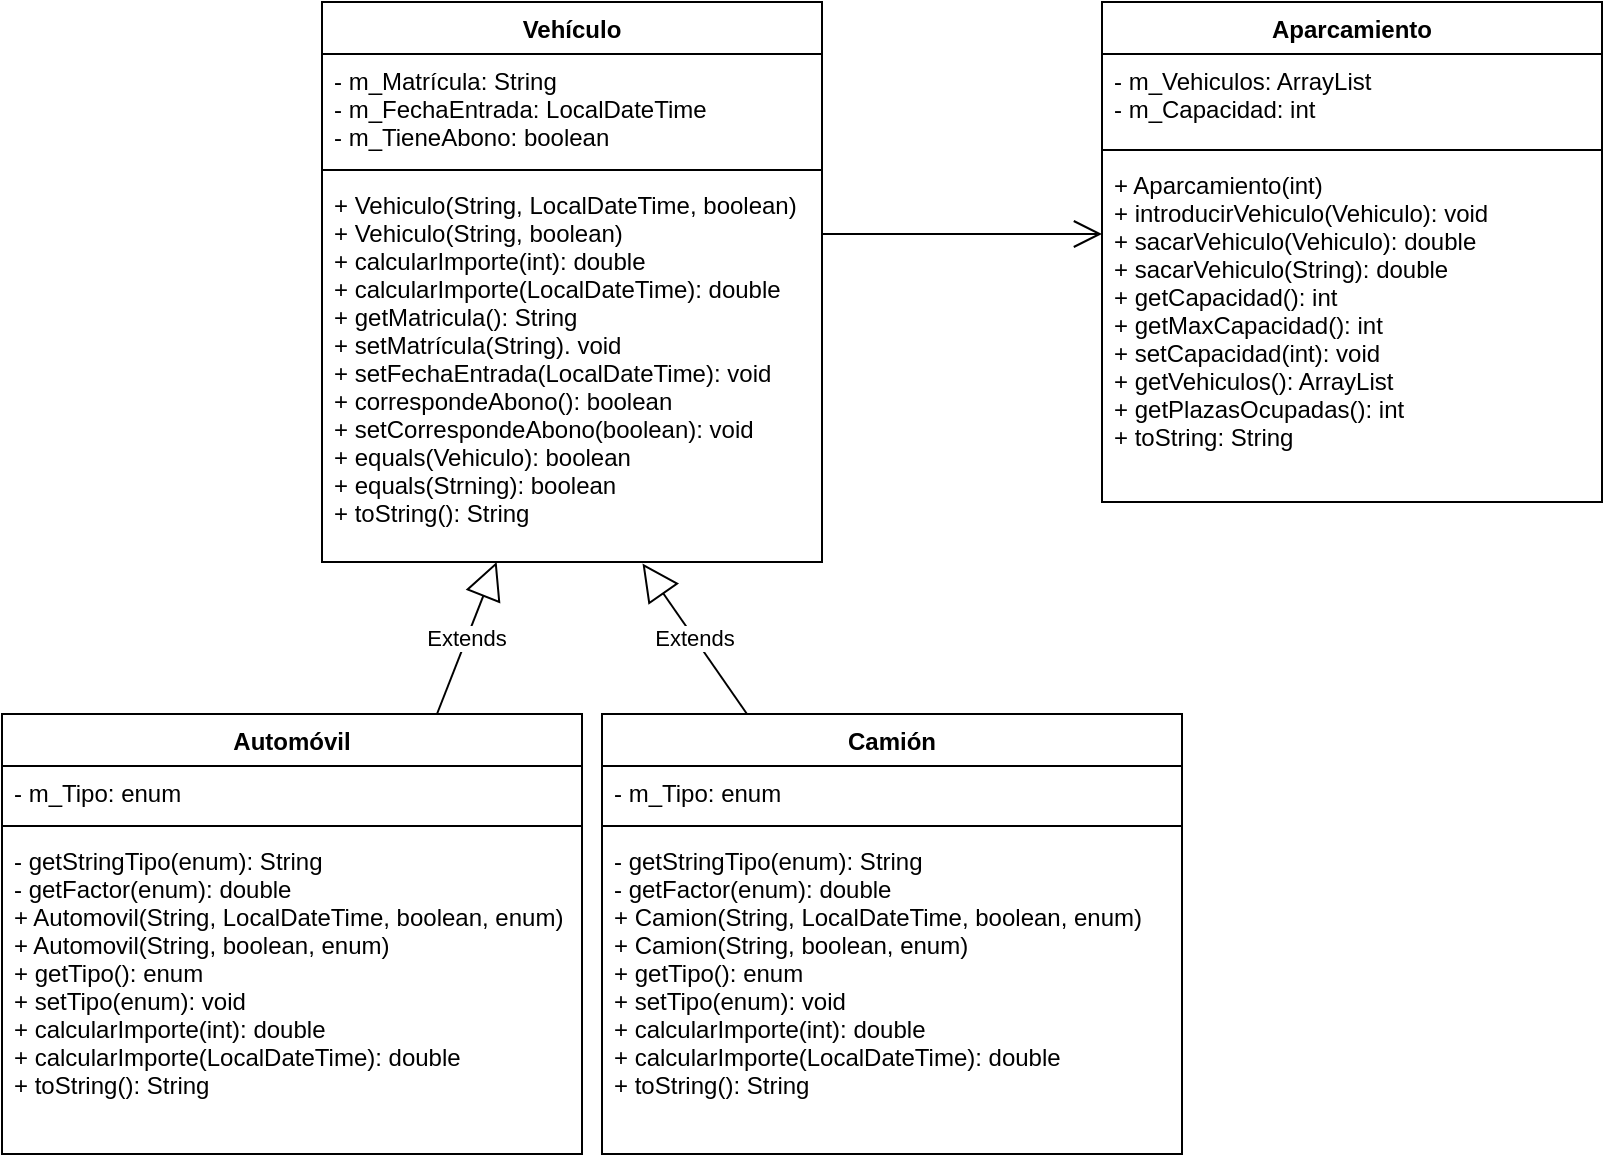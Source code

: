 <mxfile>
    <diagram id="64ux3xw01iIy8Rv3G04n" name="Page-1">
        <mxGraphModel dx="300" dy="325" grid="1" gridSize="10" guides="1" tooltips="1" connect="1" arrows="1" fold="1" page="1" pageScale="1" pageWidth="1654" pageHeight="1169" math="0" shadow="0">
            <root>
                <mxCell id="0"/>
                <mxCell id="1" parent="0"/>
                <mxCell id="VXsTuzQ5hqxrarNn9fZp-1" value="Automóvil" style="swimlane;fontStyle=1;align=center;verticalAlign=top;childLayout=stackLayout;horizontal=1;startSize=26;horizontalStack=0;resizeParent=1;resizeParentMax=0;resizeLast=0;collapsible=1;marginBottom=0;" parent="1" vertex="1">
                    <mxGeometry x="350" y="630" width="290" height="220" as="geometry"/>
                </mxCell>
                <mxCell id="VXsTuzQ5hqxrarNn9fZp-2" value="- m_Tipo: enum" style="text;strokeColor=none;fillColor=none;align=left;verticalAlign=top;spacingLeft=4;spacingRight=4;overflow=hidden;rotatable=0;points=[[0,0.5],[1,0.5]];portConstraint=eastwest;" parent="VXsTuzQ5hqxrarNn9fZp-1" vertex="1">
                    <mxGeometry y="26" width="290" height="26" as="geometry"/>
                </mxCell>
                <mxCell id="VXsTuzQ5hqxrarNn9fZp-3" value="" style="line;strokeWidth=1;fillColor=none;align=left;verticalAlign=middle;spacingTop=-1;spacingLeft=3;spacingRight=3;rotatable=0;labelPosition=right;points=[];portConstraint=eastwest;strokeColor=inherit;" parent="VXsTuzQ5hqxrarNn9fZp-1" vertex="1">
                    <mxGeometry y="52" width="290" height="8" as="geometry"/>
                </mxCell>
                <mxCell id="VXsTuzQ5hqxrarNn9fZp-4" value="- getStringTipo(enum): String&#10;- getFactor(enum): double&#10;+ Automovil(String, LocalDateTime, boolean, enum)&#10;+ Automovil(String, boolean, enum)&#10;+ getTipo(): enum&#10;+ setTipo(enum): void&#10;+ calcularImporte(int): double&#10;+ calcularImporte(LocalDateTime): double&#10;+ toString(): String" style="text;strokeColor=none;fillColor=none;align=left;verticalAlign=top;spacingLeft=4;spacingRight=4;overflow=hidden;rotatable=0;points=[[0,0.5],[1,0.5]];portConstraint=eastwest;" parent="VXsTuzQ5hqxrarNn9fZp-1" vertex="1">
                    <mxGeometry y="60" width="290" height="160" as="geometry"/>
                </mxCell>
                <mxCell id="VXsTuzQ5hqxrarNn9fZp-5" value="Vehículo" style="swimlane;fontStyle=1;align=center;verticalAlign=top;childLayout=stackLayout;horizontal=1;startSize=26;horizontalStack=0;resizeParent=1;resizeParentMax=0;resizeLast=0;collapsible=1;marginBottom=0;" parent="1" vertex="1">
                    <mxGeometry x="510" y="274" width="250" height="280" as="geometry">
                        <mxRectangle x="510" y="274" width="90" height="30" as="alternateBounds"/>
                    </mxGeometry>
                </mxCell>
                <mxCell id="VXsTuzQ5hqxrarNn9fZp-6" value="- m_Matrícula: String&#10;- m_FechaEntrada: LocalDateTime&#10;- m_TieneAbono: boolean" style="text;strokeColor=none;fillColor=none;align=left;verticalAlign=top;spacingLeft=4;spacingRight=4;overflow=hidden;rotatable=0;points=[[0,0.5],[1,0.5]];portConstraint=eastwest;" parent="VXsTuzQ5hqxrarNn9fZp-5" vertex="1">
                    <mxGeometry y="26" width="250" height="54" as="geometry"/>
                </mxCell>
                <mxCell id="VXsTuzQ5hqxrarNn9fZp-7" value="" style="line;strokeWidth=1;fillColor=none;align=left;verticalAlign=middle;spacingTop=-1;spacingLeft=3;spacingRight=3;rotatable=0;labelPosition=right;points=[];portConstraint=eastwest;strokeColor=inherit;" parent="VXsTuzQ5hqxrarNn9fZp-5" vertex="1">
                    <mxGeometry y="80" width="250" height="8" as="geometry"/>
                </mxCell>
                <mxCell id="VXsTuzQ5hqxrarNn9fZp-8" value="+ Vehiculo(String, LocalDateTime, boolean)&#10;+ Vehiculo(String, boolean)&#10;+ calcularImporte(int): double&#10;+ calcularImporte(LocalDateTime): double&#10;+ getMatricula(): String&#10;+ setMatrícula(String). void&#10;+ setFechaEntrada(LocalDateTime): void&#10;+ correspondeAbono(): boolean&#10;+ setCorrespondeAbono(boolean): void&#10;+ equals(Vehiculo): boolean&#10;+ equals(Strning): boolean&#10;+ toString(): String&#10; " style="text;strokeColor=none;fillColor=none;align=left;verticalAlign=top;spacingLeft=4;spacingRight=4;overflow=hidden;rotatable=0;points=[[0,0.5],[1,0.5]];portConstraint=eastwest;fontColor=default;fontStyle=0;" parent="VXsTuzQ5hqxrarNn9fZp-5" vertex="1">
                    <mxGeometry y="88" width="250" height="192" as="geometry"/>
                </mxCell>
                <mxCell id="VXsTuzQ5hqxrarNn9fZp-9" value="Camión" style="swimlane;fontStyle=1;align=center;verticalAlign=top;childLayout=stackLayout;horizontal=1;startSize=26;horizontalStack=0;resizeParent=1;resizeParentMax=0;resizeLast=0;collapsible=1;marginBottom=0;" parent="1" vertex="1">
                    <mxGeometry x="650" y="630" width="290" height="220" as="geometry"/>
                </mxCell>
                <mxCell id="VXsTuzQ5hqxrarNn9fZp-10" value="- m_Tipo: enum" style="text;strokeColor=none;fillColor=none;align=left;verticalAlign=top;spacingLeft=4;spacingRight=4;overflow=hidden;rotatable=0;points=[[0,0.5],[1,0.5]];portConstraint=eastwest;" parent="VXsTuzQ5hqxrarNn9fZp-9" vertex="1">
                    <mxGeometry y="26" width="290" height="26" as="geometry"/>
                </mxCell>
                <mxCell id="VXsTuzQ5hqxrarNn9fZp-11" value="" style="line;strokeWidth=1;fillColor=none;align=left;verticalAlign=middle;spacingTop=-1;spacingLeft=3;spacingRight=3;rotatable=0;labelPosition=right;points=[];portConstraint=eastwest;strokeColor=inherit;" parent="VXsTuzQ5hqxrarNn9fZp-9" vertex="1">
                    <mxGeometry y="52" width="290" height="8" as="geometry"/>
                </mxCell>
                <mxCell id="VXsTuzQ5hqxrarNn9fZp-12" value="- getStringTipo(enum): String&#10;- getFactor(enum): double&#10;+ Camion(String, LocalDateTime, boolean, enum)&#10;+ Camion(String, boolean, enum)&#10;+ getTipo(): enum&#10;+ setTipo(enum): void&#10;+ calcularImporte(int): double&#10;+ calcularImporte(LocalDateTime): double&#10;+ toString(): String" style="text;strokeColor=none;fillColor=none;align=left;verticalAlign=top;spacingLeft=4;spacingRight=4;overflow=hidden;rotatable=0;points=[[0,0.5],[1,0.5]];portConstraint=eastwest;" parent="VXsTuzQ5hqxrarNn9fZp-9" vertex="1">
                    <mxGeometry y="60" width="290" height="160" as="geometry"/>
                </mxCell>
                <mxCell id="VXsTuzQ5hqxrarNn9fZp-13" value="Aparcamiento" style="swimlane;fontStyle=1;align=center;verticalAlign=top;childLayout=stackLayout;horizontal=1;startSize=26;horizontalStack=0;resizeParent=1;resizeParentMax=0;resizeLast=0;collapsible=1;marginBottom=0;" parent="1" vertex="1">
                    <mxGeometry x="900" y="274" width="250" height="250" as="geometry"/>
                </mxCell>
                <mxCell id="VXsTuzQ5hqxrarNn9fZp-14" value="- m_Vehiculos: ArrayList&#10;- m_Capacidad: int" style="text;strokeColor=none;fillColor=none;align=left;verticalAlign=top;spacingLeft=4;spacingRight=4;overflow=hidden;rotatable=0;points=[[0,0.5],[1,0.5]];portConstraint=eastwest;" parent="VXsTuzQ5hqxrarNn9fZp-13" vertex="1">
                    <mxGeometry y="26" width="250" height="44" as="geometry"/>
                </mxCell>
                <mxCell id="VXsTuzQ5hqxrarNn9fZp-15" value="" style="line;strokeWidth=1;fillColor=none;align=left;verticalAlign=middle;spacingTop=-1;spacingLeft=3;spacingRight=3;rotatable=0;labelPosition=right;points=[];portConstraint=eastwest;strokeColor=inherit;" parent="VXsTuzQ5hqxrarNn9fZp-13" vertex="1">
                    <mxGeometry y="70" width="250" height="8" as="geometry"/>
                </mxCell>
                <mxCell id="VXsTuzQ5hqxrarNn9fZp-16" value="+ Aparcamiento(int)&#10;+ introducirVehiculo(Vehiculo): void&#10;+ sacarVehiculo(Vehiculo): double&#10;+ sacarVehiculo(String): double&#10;+ getCapacidad(): int&#10;+ getMaxCapacidad(): int&#10;+ setCapacidad(int): void&#10;+ getVehiculos(): ArrayList&#10;+ getPlazasOcupadas(): int&#10;+ toString: String" style="text;strokeColor=none;fillColor=none;align=left;verticalAlign=top;spacingLeft=4;spacingRight=4;overflow=hidden;rotatable=0;points=[[0,0.5],[1,0.5]];portConstraint=eastwest;" parent="VXsTuzQ5hqxrarNn9fZp-13" vertex="1">
                    <mxGeometry y="78" width="250" height="172" as="geometry"/>
                </mxCell>
                <mxCell id="3" value="Extends" style="endArrow=block;endSize=16;endFill=0;html=1;fontColor=default;exitX=0.75;exitY=0;exitDx=0;exitDy=0;" edge="1" parent="1" source="VXsTuzQ5hqxrarNn9fZp-1" target="VXsTuzQ5hqxrarNn9fZp-8">
                    <mxGeometry width="160" relative="1" as="geometry">
                        <mxPoint x="560.0" y="630" as="sourcePoint"/>
                        <mxPoint x="630" y="570" as="targetPoint"/>
                    </mxGeometry>
                </mxCell>
                <mxCell id="4" value="Extends" style="endArrow=block;endSize=16;endFill=0;html=1;fontColor=default;exitX=0.25;exitY=0;exitDx=0;exitDy=0;entryX=0.641;entryY=1.004;entryDx=0;entryDy=0;entryPerimeter=0;" edge="1" parent="1" source="VXsTuzQ5hqxrarNn9fZp-9" target="VXsTuzQ5hqxrarNn9fZp-8">
                    <mxGeometry width="160" relative="1" as="geometry">
                        <mxPoint x="690.0" y="627.12" as="sourcePoint"/>
                        <mxPoint x="670" y="550" as="targetPoint"/>
                    </mxGeometry>
                </mxCell>
                <mxCell id="9" value="" style="endArrow=open;endFill=1;endSize=12;html=1;fontColor=default;" edge="1" parent="1">
                    <mxGeometry width="160" relative="1" as="geometry">
                        <mxPoint x="760" y="390" as="sourcePoint"/>
                        <mxPoint x="900" y="390" as="targetPoint"/>
                    </mxGeometry>
                </mxCell>
            </root>
        </mxGraphModel>
    </diagram>
</mxfile>